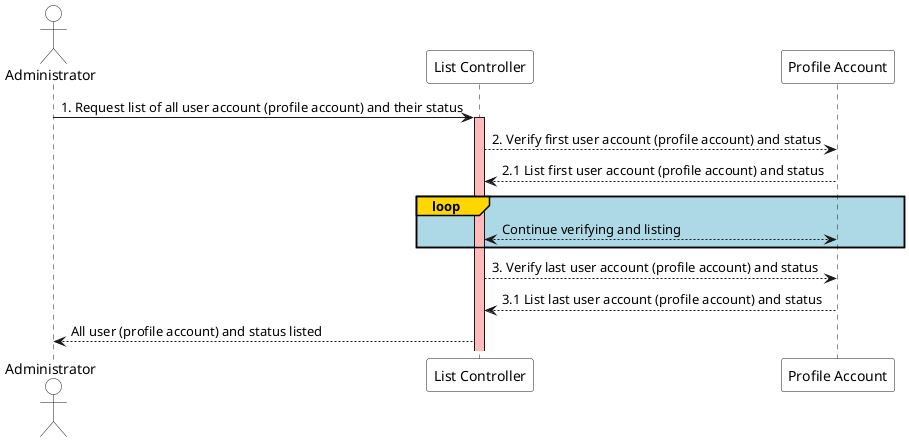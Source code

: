 @startuml

actor Administrator  as Administrator #white
participant "List Controller" as Profile #white
participant "Profile Account" as Account #white

Administrator ->  Profile : 1. Request list of all user account (profile account) and their status
activate Profile #FFBBBB

Profile --> Account : 2. Verify first user account (profile account) and status
Account --> Profile : 2.1 List first user account (profile account) and status

loop#Gold #LightBlue
   Profile <--> Account : Continue verifying and listing
end

Profile --> Account : 3. Verify last user account (profile account) and status
Account --> Profile : 3.1 List last user account (profile account) and status

Administrator <-- Profile: All user (profile account) and status listed
@enduml